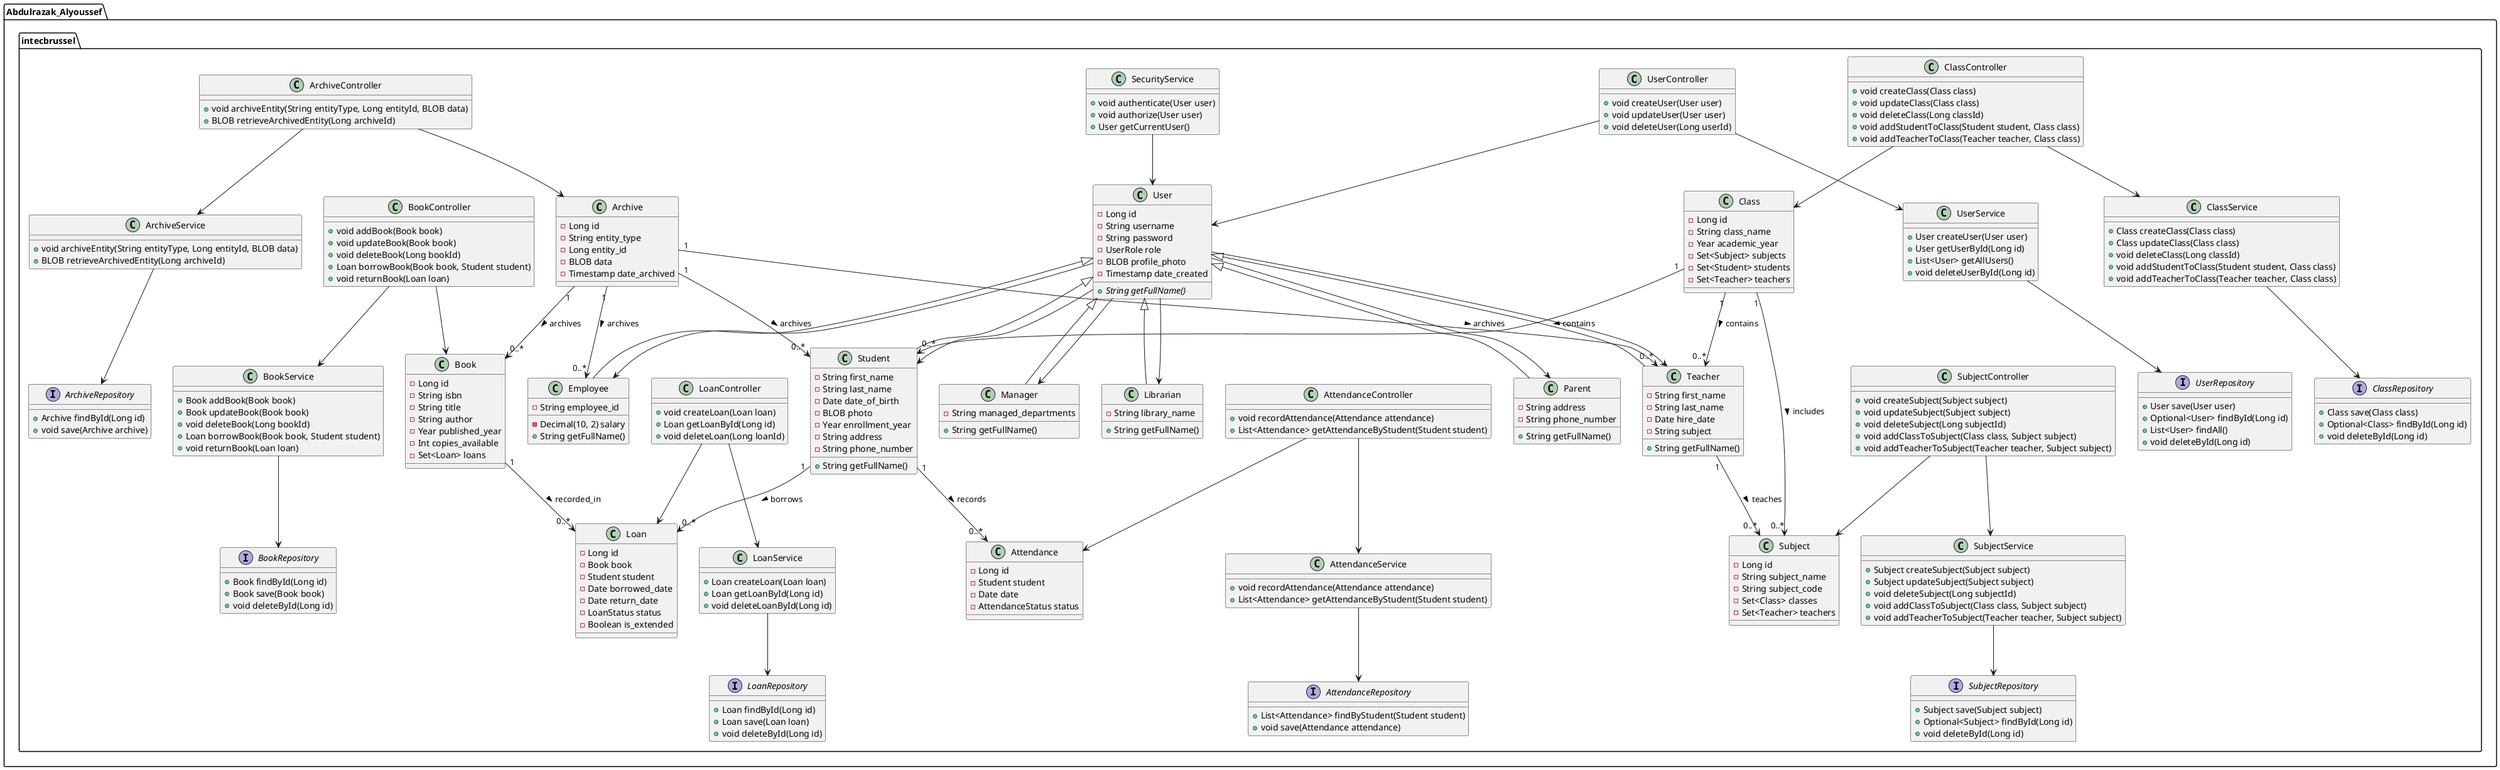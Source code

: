 @startuml

package Abdulrazak_Alyoussef.intecbrussel {

    ' Core Domain Entities
    class User {
        - Long id
        - String username
        - String password
        - UserRole role
        - BLOB profile_photo
        - Timestamp date_created
        + {abstract} String getFullName()
    }

    class Student extends User {
        - String first_name
        - String last_name
        - Date date_of_birth
        - BLOB photo
        - Year enrollment_year
        - String address
        - String phone_number
        + String getFullName()
    }

    class Teacher extends User {
        - String first_name
        - String last_name
        - Date hire_date
        - String subject
        + String getFullName()
    }

    class Employee extends User {
        - String employee_id
        - Decimal(10, 2) salary
        + String getFullName()
    }

    class Manager extends User {
        - String managed_departments
        + String getFullName()
    }

    class Librarian extends User {
        - String library_name
        + String getFullName()
    }

    class Parent extends User {
        - String address
        - String phone_number
        + String getFullName()
    }

    class Class {
        - Long id
        - String class_name
        - Year academic_year
        - Set<Subject> subjects
        - Set<Student> students
        - Set<Teacher> teachers
    }

    class Subject {
        - Long id
        - String subject_name
        - String subject_code
        - Set<Class> classes
        - Set<Teacher> teachers
    }

    class Attendance {
        - Long id
        - Student student
        - Date date
        - AttendanceStatus status
    }

    class Book {
        - Long id
        - String isbn
        - String title
        - String author
        - Year published_year
        - Int copies_available
        - Set<Loan> loans
    }

    class Loan {
        - Long id
        - Book book
        - Student student
        - Date borrowed_date
        - Date return_date
        - LoanStatus status
        - Boolean is_extended
    }

    class Archive {
        - Long id
        - String entity_type
        - Long entity_id
        - BLOB data
        - Timestamp date_archived
    }

    ' Repositories
    interface UserRepository {
        + User save(User user)
        + Optional<User> findById(Long id)
        + List<User> findAll()
        + void deleteById(Long id)
    }

    interface ClassRepository {
        + Class save(Class class)
        + Optional<Class> findById(Long id)
        + void deleteById(Long id)
    }

    interface SubjectRepository {
        + Subject save(Subject subject)
        + Optional<Subject> findById(Long id)
        + void deleteById(Long id)
    }

    interface AttendanceRepository {
        + List<Attendance> findByStudent(Student student)
        + void save(Attendance attendance)
    }

    interface BookRepository {
        + Book findById(Long id)
        + Book save(Book book)
        + void deleteById(Long id)
    }

    interface LoanRepository {
        + Loan findById(Long id)
        + Loan save(Loan loan)
        + void deleteById(Long id)
    }

    interface ArchiveRepository {
        + Archive findById(Long id)
        + void save(Archive archive)
    }

    ' Services
    class UserService {
        + User createUser(User user)
        + User getUserById(Long id)
        + List<User> getAllUsers()
        + void deleteUserById(Long id)
    }

    class ClassService {
        + Class createClass(Class class)
        + Class updateClass(Class class)
        + void deleteClass(Long classId)
        + void addStudentToClass(Student student, Class class)
        + void addTeacherToClass(Teacher teacher, Class class)
    }

    class SubjectService {
        + Subject createSubject(Subject subject)
        + Subject updateSubject(Subject subject)
        + void deleteSubject(Long subjectId)
        + void addClassToSubject(Class class, Subject subject)
        + void addTeacherToSubject(Teacher teacher, Subject subject)
    }

    class AttendanceService {
        + void recordAttendance(Attendance attendance)
        + List<Attendance> getAttendanceByStudent(Student student)
    }

    class BookService {
        + Book addBook(Book book)
        + Book updateBook(Book book)
        + void deleteBook(Long bookId)
        + Loan borrowBook(Book book, Student student)
        + void returnBook(Loan loan)
    }

    class LoanService {
        + Loan createLoan(Loan loan)
        + Loan getLoanById(Long id)
        + void deleteLoanById(Long id)
    }

    class ArchiveService {
        + void archiveEntity(String entityType, Long entityId, BLOB data)
        + BLOB retrieveArchivedEntity(Long archiveId)
    }

    ' Controllers
    class UserController {
        + void createUser(User user)
        + void updateUser(User user)
        + void deleteUser(Long userId)
    }

    class ClassController {
        + void createClass(Class class)
        + void updateClass(Class class)
        + void deleteClass(Long classId)
        + void addStudentToClass(Student student, Class class)
        + void addTeacherToClass(Teacher teacher, Class class)
    }

    class SubjectController {
        + void createSubject(Subject subject)
        + void updateSubject(Subject subject)
        + void deleteSubject(Long subjectId)
        + void addClassToSubject(Class class, Subject subject)
        + void addTeacherToSubject(Teacher teacher, Subject subject)
    }

    class AttendanceController {
        + void recordAttendance(Attendance attendance)
        + List<Attendance> getAttendanceByStudent(Student student)
    }

    class BookController {
        + void addBook(Book book)
        + void updateBook(Book book)
        + void deleteBook(Long bookId)
        + Loan borrowBook(Book book, Student student)
        + void returnBook(Loan loan)
    }

    class LoanController {
        + void createLoan(Loan loan)
        + Loan getLoanById(Long id)
        + void deleteLoan(Long loanId)
    }

    class ArchiveController {
        + void archiveEntity(String entityType, Long entityId, BLOB data)
        + BLOB retrieveArchivedEntity(Long archiveId)
    }

    ' Security
    class SecurityService {
        + void authenticate(User user)
        + void authorize(User user)
        + User getCurrentUser()
    }

    ' Relationships
    User --> Student
    User --> Teacher
    User --> Employee
    User --> Manager
    User --> Librarian
    User --> Parent

    Class "1" --> "0..*" Student : contains >
    Class "1" --> "0..*" Teacher : contains >
    Class "1" --> "0..*" Subject : includes >

    Student "1" --> "0..*" Attendance : records >
    Student "1" --> "0..*" Loan : borrows >

    Teacher "1" --> "0..*" Subject : teaches >

    Book "1" --> "0..*" Loan : recorded_in >

    Archive "1" --> "0..*" Book : archives >
    Archive "1" --> "0..*" Student : archives >
    Archive "1" --> "0..*" Teacher : archives >
    Archive "1" --> "0..*" Employee : archives >

    UserService --> UserRepository
    ClassService --> ClassRepository
    SubjectService --> SubjectRepository
    AttendanceService --> AttendanceRepository
    BookService --> BookRepository
    LoanService --> LoanRepository
    ArchiveService --> ArchiveRepository

    UserController --> UserService
    ClassController --> ClassService
    SubjectController --> SubjectService
    AttendanceController --> AttendanceService
    BookController --> BookService
    LoanController --> LoanService
    ArchiveController --> ArchiveService

    SecurityService --> User

    ' Controller to Entity relationships
    UserController --> User
    ClassController --> Class
    SubjectController --> Subject
    AttendanceController --> Attendance
    BookController --> Book
    LoanController --> Loan
    ArchiveController --> Archive
}

@enduml